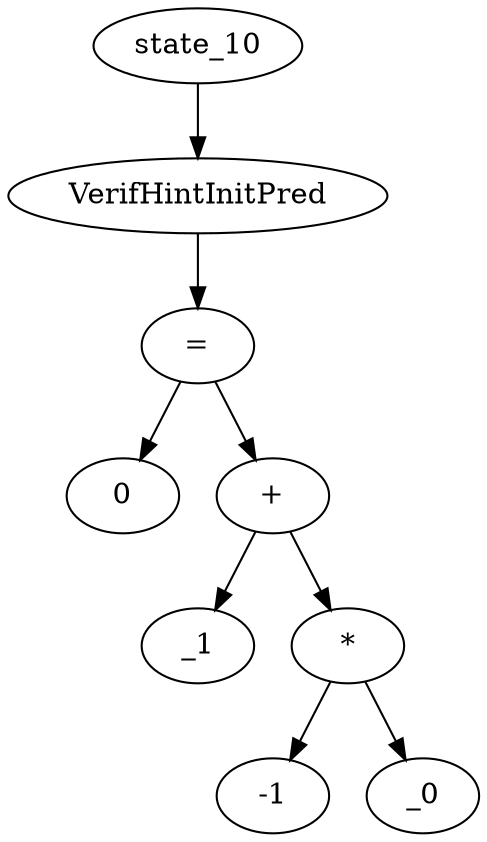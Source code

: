 digraph dag {
0 [label="state_10"];
1 [label="VerifHintInitPred"];
2 [label="="];
3 [label="0"];
4 [label="+"];
5 [label="_1"];
6 [label="*"];
7 [label="-1"];
8 [label="_0"];
"0" -> "1"[label=""]
"1" -> "2"[label=""]
"2" -> "4"[label=""]
"2" -> "3"[label=""]
"4" -> "6"[label=""]
"4" -> "5"[label=""]
"6" -> "8"[label=""]
"6" -> "7"[label=""]
}
